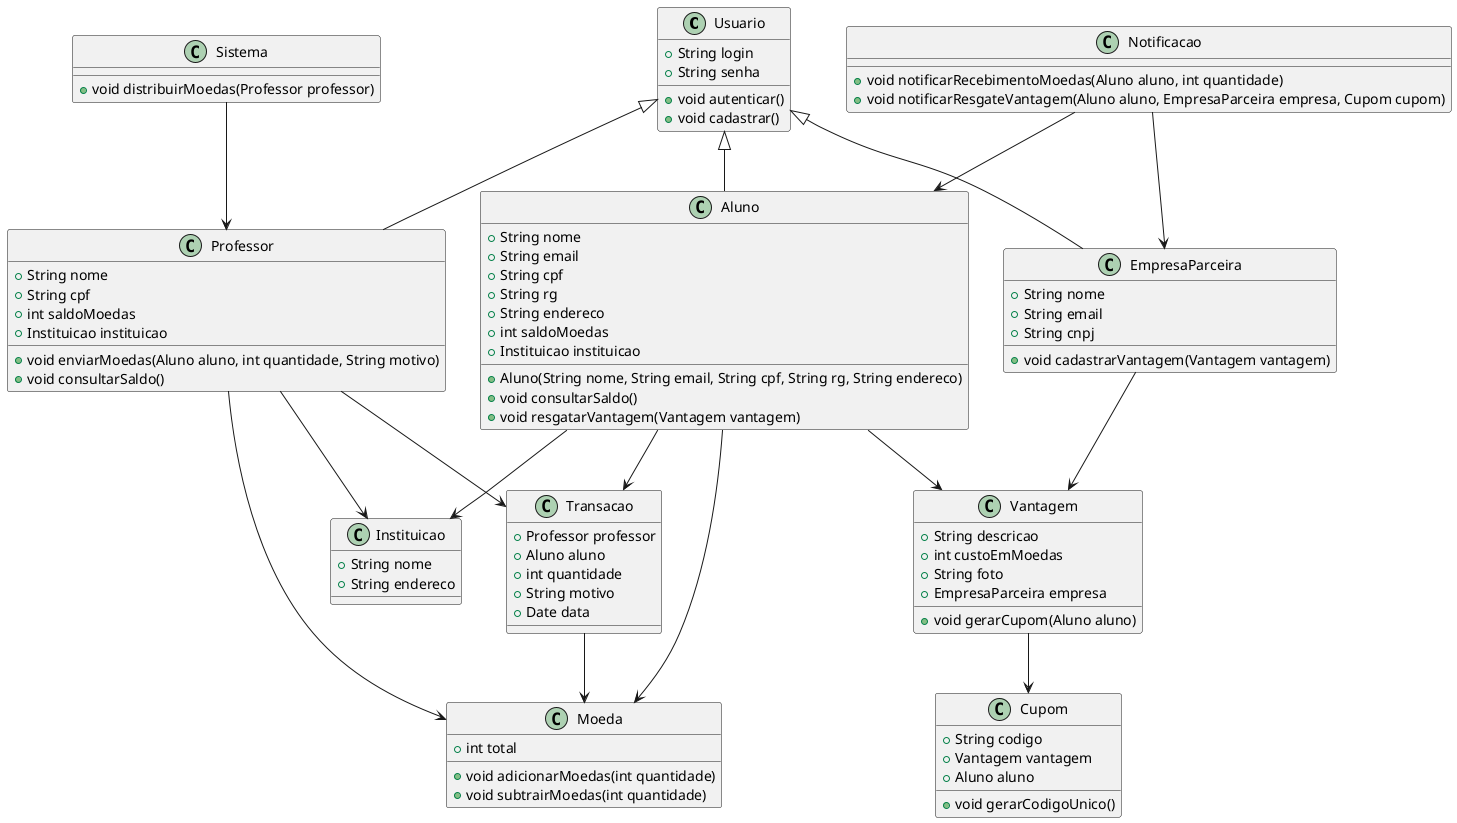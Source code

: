 @startuml
class Usuario {
  +String login
  +String senha
  +void autenticar()
  +void cadastrar()
}

class Aluno {
  +String nome
  +String email
  +String cpf
  +String rg
  +String endereco
  +int saldoMoedas
  +Instituicao instituicao
  +Aluno(String nome, String email, String cpf, String rg, String endereco)
  +void consultarSaldo()
  +void resgatarVantagem(Vantagem vantagem)
}

class Professor {
  +String nome
  +String cpf
  +int saldoMoedas
  +Instituicao instituicao
  +void enviarMoedas(Aluno aluno, int quantidade, String motivo)
  +void consultarSaldo()
}

class EmpresaParceira {
  +String nome
  +String email
  +String cnpj
  +void cadastrarVantagem(Vantagem vantagem)
}

class Instituicao {
  +String nome
  +String endereco
}

class Vantagem {
  +String descricao
  +int custoEmMoedas
  +String foto
  +EmpresaParceira empresa
  +void gerarCupom(Aluno aluno)
}

class Transacao {
  +Professor professor
  +Aluno aluno
  +int quantidade
  +String motivo
  +Date data
}

class Moeda {
  +int total
  +void adicionarMoedas(int quantidade)
  +void subtrairMoedas(int quantidade)
}

class Sistema {
  +void distribuirMoedas(Professor professor)
}

class Notificacao {
  +void notificarRecebimentoMoedas(Aluno aluno, int quantidade)
  +void notificarResgateVantagem(Aluno aluno, EmpresaParceira empresa, Cupom cupom)
}

class Cupom {
  +String codigo
  +Vantagem vantagem
  +Aluno aluno
  +void gerarCodigoUnico()
}

Usuario <|-- Aluno
Usuario <|-- Professor
Usuario <|-- EmpresaParceira

Aluno --> Instituicao
Professor --> Instituicao
Professor --> Transacao
Aluno --> Transacao
EmpresaParceira --> Vantagem
Aluno --> Moeda
Professor --> Moeda
Aluno --> Vantagem
Transacao --> Moeda
Sistema --> Professor
Notificacao --> Aluno
Notificacao --> EmpresaParceira
Vantagem --> Cupom
@enduml
